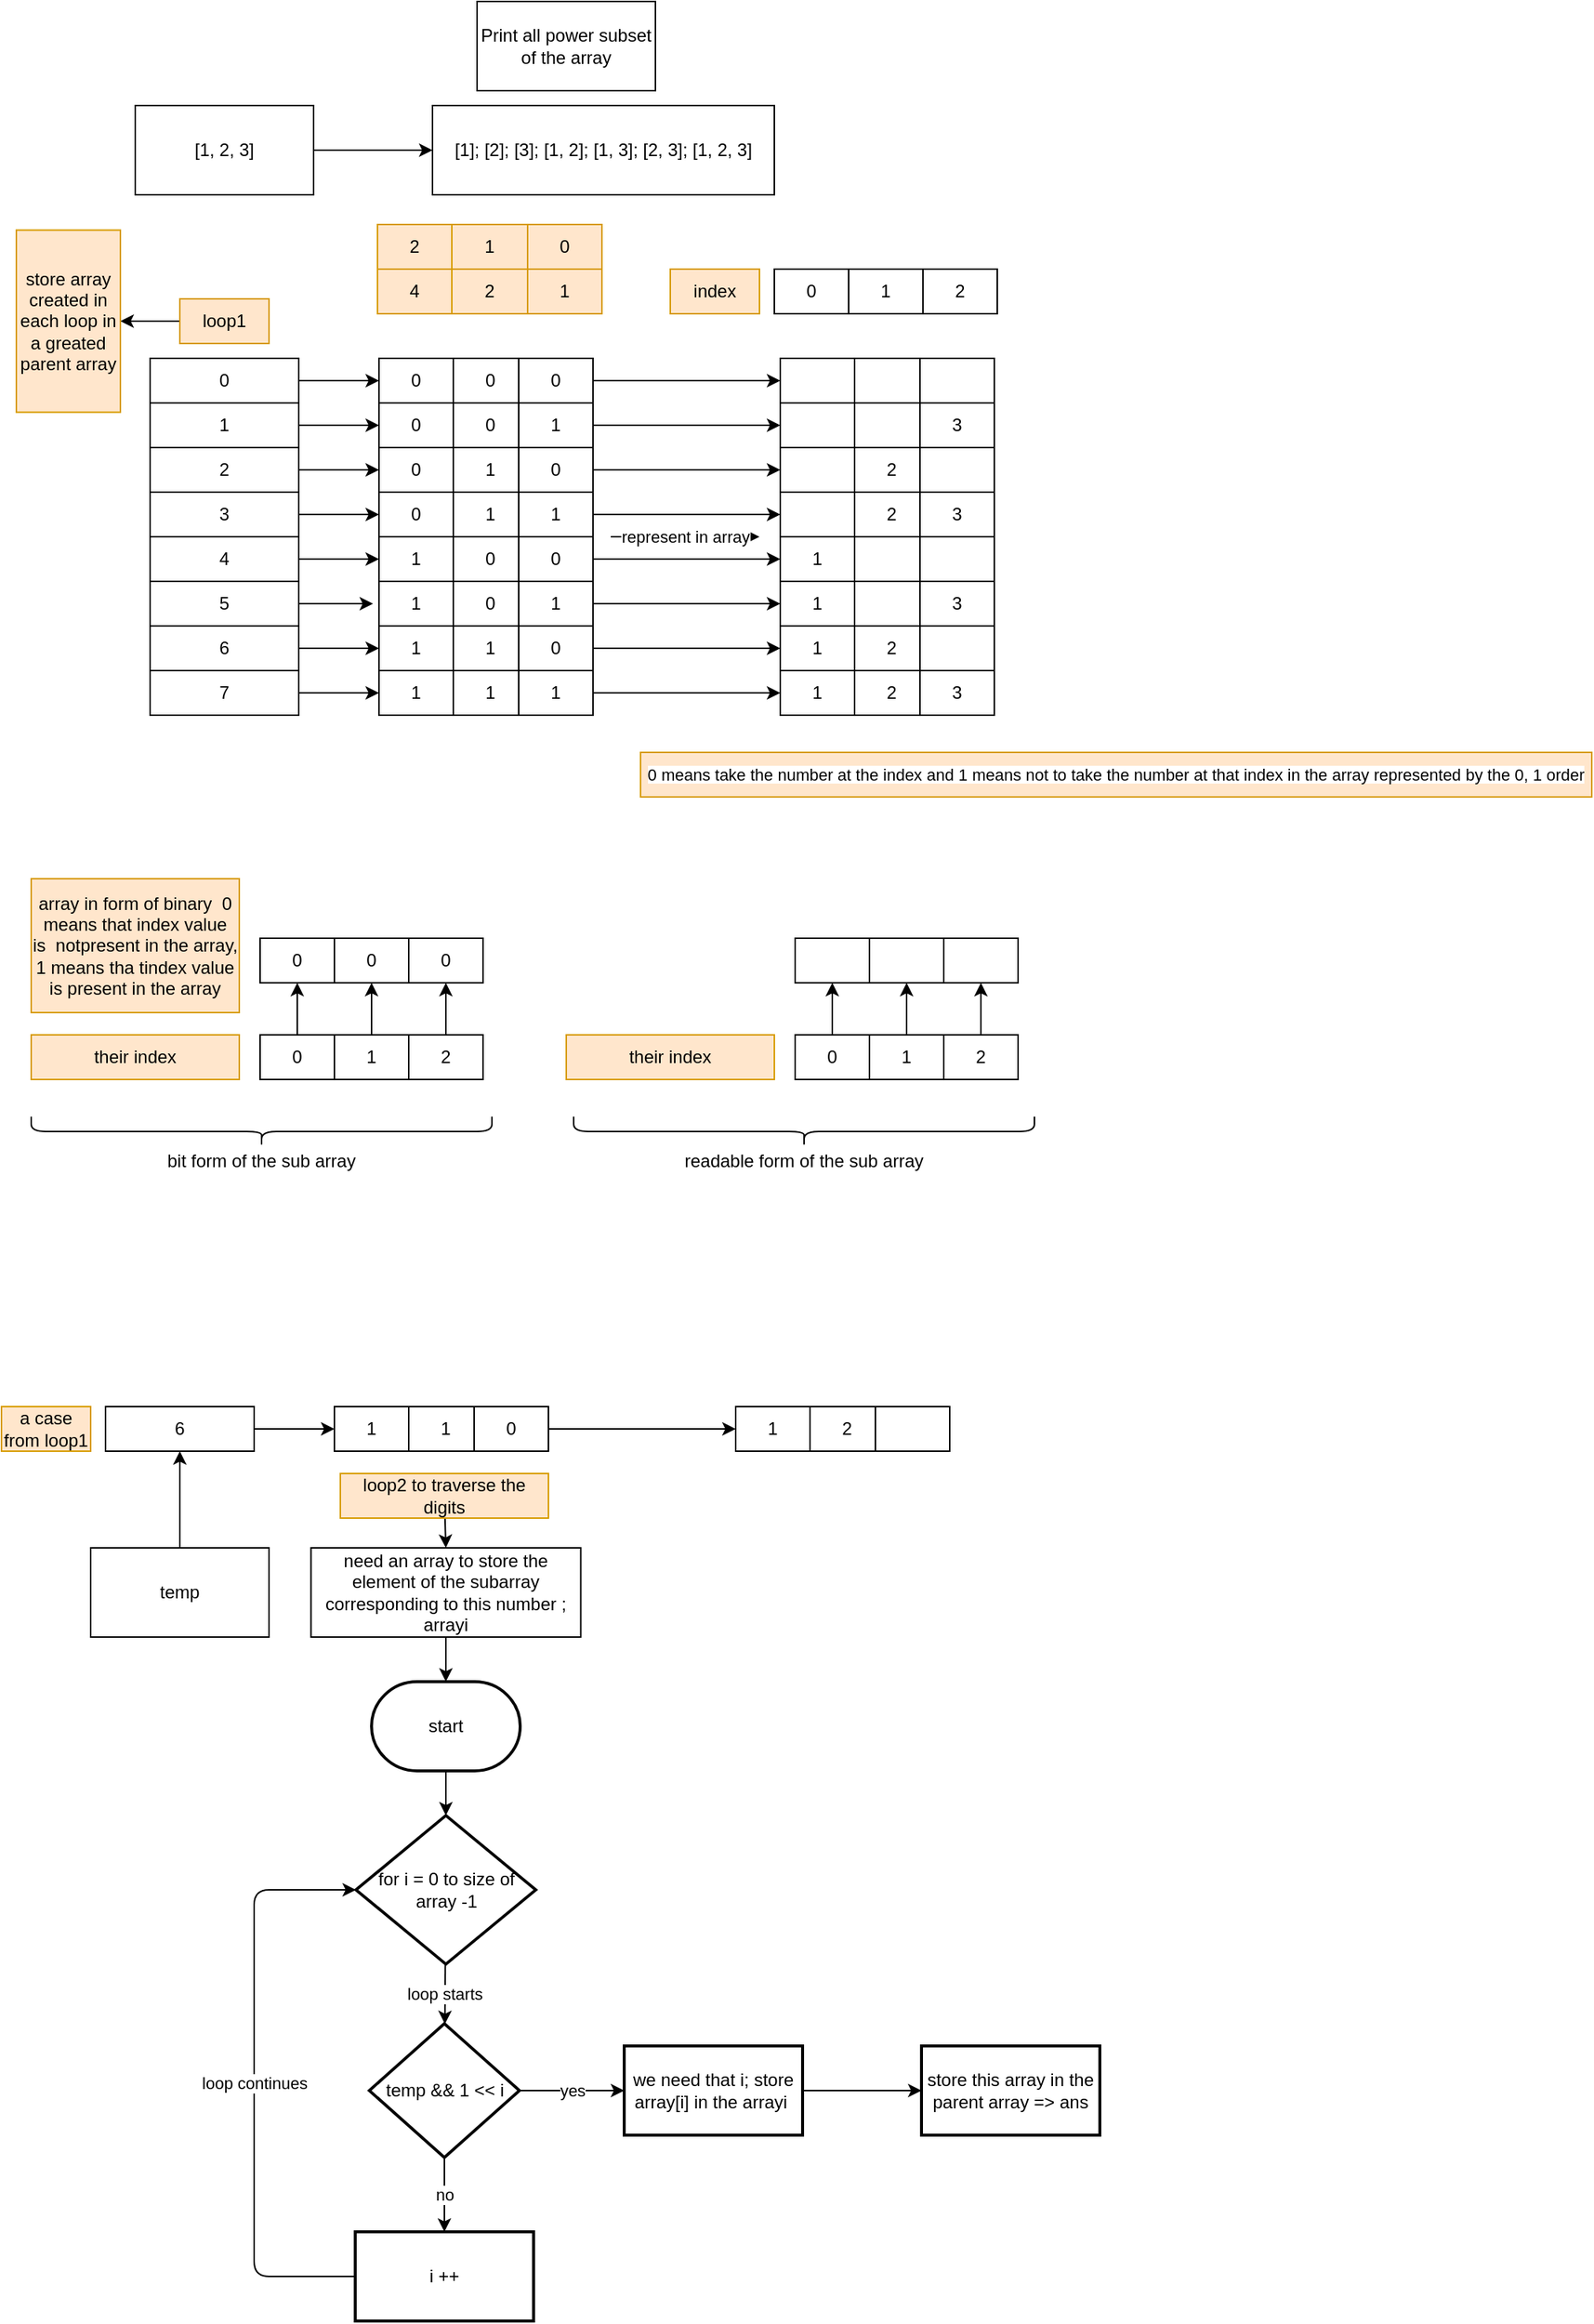 <mxfile>
    <diagram id="w7NoEJTA4_ncgGU-SH1v" name="Page-1">
        <mxGraphModel dx="637" dy="444" grid="1" gridSize="10" guides="1" tooltips="1" connect="1" arrows="1" fold="1" page="1" pageScale="1" pageWidth="827" pageHeight="1169" math="0" shadow="0">
            <root>
                <mxCell id="0"/>
                <mxCell id="1" parent="0"/>
                <mxCell id="2" value="Print all power subset of the array" style="whiteSpace=wrap;html=1;" vertex="1" parent="1">
                    <mxGeometry x="330" y="50" width="120" height="60" as="geometry"/>
                </mxCell>
                <mxCell id="5" value="" style="edgeStyle=none;html=1;" edge="1" parent="1" source="3" target="4">
                    <mxGeometry relative="1" as="geometry"/>
                </mxCell>
                <mxCell id="3" value="[1, 2, 3]" style="whiteSpace=wrap;html=1;" vertex="1" parent="1">
                    <mxGeometry x="100" y="120" width="120" height="60" as="geometry"/>
                </mxCell>
                <mxCell id="4" value="[1]; [2]; [3]; [1, 2]; [1, 3]; [2, 3]; [1, 2, 3]" style="whiteSpace=wrap;html=1;" vertex="1" parent="1">
                    <mxGeometry x="300" y="120" width="230" height="60" as="geometry"/>
                </mxCell>
                <mxCell id="158" style="edgeStyle=none;html=1;" edge="1" parent="1" source="7" target="18">
                    <mxGeometry relative="1" as="geometry"/>
                </mxCell>
                <mxCell id="7" value="0" style="whiteSpace=wrap;html=1;" vertex="1" parent="1">
                    <mxGeometry x="110" y="290" width="100" height="30" as="geometry"/>
                </mxCell>
                <mxCell id="159" style="edgeStyle=none;html=1;" edge="1" parent="1" source="8" target="19">
                    <mxGeometry relative="1" as="geometry"/>
                </mxCell>
                <mxCell id="8" value="1" style="whiteSpace=wrap;html=1;" vertex="1" parent="1">
                    <mxGeometry x="110" y="320" width="100" height="30" as="geometry"/>
                </mxCell>
                <mxCell id="160" style="edgeStyle=none;html=1;" edge="1" parent="1" source="9" target="20">
                    <mxGeometry relative="1" as="geometry"/>
                </mxCell>
                <mxCell id="9" value="2" style="whiteSpace=wrap;html=1;" vertex="1" parent="1">
                    <mxGeometry x="110" y="350" width="100" height="30" as="geometry"/>
                </mxCell>
                <mxCell id="161" style="edgeStyle=none;html=1;entryX=0;entryY=0.5;entryDx=0;entryDy=0;" edge="1" parent="1" source="10" target="21">
                    <mxGeometry relative="1" as="geometry"/>
                </mxCell>
                <mxCell id="10" value="3" style="whiteSpace=wrap;html=1;" vertex="1" parent="1">
                    <mxGeometry x="110" y="380" width="100" height="30" as="geometry"/>
                </mxCell>
                <mxCell id="162" style="edgeStyle=none;html=1;entryX=0;entryY=0.5;entryDx=0;entryDy=0;" edge="1" parent="1" source="11" target="22">
                    <mxGeometry relative="1" as="geometry">
                        <mxPoint x="260" y="430.0" as="targetPoint"/>
                    </mxGeometry>
                </mxCell>
                <mxCell id="11" value="4" style="whiteSpace=wrap;html=1;" vertex="1" parent="1">
                    <mxGeometry x="110" y="410" width="100" height="30" as="geometry"/>
                </mxCell>
                <mxCell id="163" style="edgeStyle=none;html=1;" edge="1" parent="1" source="12">
                    <mxGeometry relative="1" as="geometry">
                        <mxPoint x="260" y="455.0" as="targetPoint"/>
                    </mxGeometry>
                </mxCell>
                <mxCell id="12" value="5" style="whiteSpace=wrap;html=1;" vertex="1" parent="1">
                    <mxGeometry x="110" y="440" width="100" height="30" as="geometry"/>
                </mxCell>
                <mxCell id="164" style="edgeStyle=none;html=1;entryX=0;entryY=0.5;entryDx=0;entryDy=0;" edge="1" parent="1" source="13" target="24">
                    <mxGeometry relative="1" as="geometry"/>
                </mxCell>
                <mxCell id="13" value="6" style="whiteSpace=wrap;html=1;" vertex="1" parent="1">
                    <mxGeometry x="110" y="470" width="100" height="30" as="geometry"/>
                </mxCell>
                <mxCell id="165" style="edgeStyle=none;html=1;entryX=0;entryY=0.5;entryDx=0;entryDy=0;" edge="1" parent="1" source="14" target="25">
                    <mxGeometry relative="1" as="geometry"/>
                </mxCell>
                <mxCell id="14" value="7" style="whiteSpace=wrap;html=1;" vertex="1" parent="1">
                    <mxGeometry x="110" y="500" width="100" height="30" as="geometry"/>
                </mxCell>
                <mxCell id="84" value="2" style="whiteSpace=wrap;html=1;fillColor=#ffe6cc;strokeColor=#d79b00;" vertex="1" parent="1">
                    <mxGeometry x="263" y="200" width="50" height="30" as="geometry"/>
                </mxCell>
                <mxCell id="85" value="1" style="whiteSpace=wrap;html=1;fillColor=#ffe6cc;strokeColor=#d79b00;" vertex="1" parent="1">
                    <mxGeometry x="313" y="200" width="51" height="30" as="geometry"/>
                </mxCell>
                <mxCell id="86" value="0" style="whiteSpace=wrap;html=1;fillColor=#ffe6cc;strokeColor=#d79b00;" vertex="1" parent="1">
                    <mxGeometry x="364" y="200" width="50" height="30" as="geometry"/>
                </mxCell>
                <mxCell id="87" value="4" style="whiteSpace=wrap;html=1;fillColor=#ffe6cc;strokeColor=#d79b00;" vertex="1" parent="1">
                    <mxGeometry x="263" y="230" width="50" height="30" as="geometry"/>
                </mxCell>
                <mxCell id="88" value="2" style="whiteSpace=wrap;html=1;fillColor=#ffe6cc;strokeColor=#d79b00;" vertex="1" parent="1">
                    <mxGeometry x="313" y="230" width="51" height="30" as="geometry"/>
                </mxCell>
                <mxCell id="89" value="1" style="whiteSpace=wrap;html=1;fillColor=#ffe6cc;strokeColor=#d79b00;" vertex="1" parent="1">
                    <mxGeometry x="364" y="230" width="50" height="30" as="geometry"/>
                </mxCell>
                <mxCell id="92" value="&lt;span style=&quot;color: rgb(0, 0, 0); font-size: 11px; text-wrap-mode: nowrap; background-color: rgb(255, 255, 255);&quot;&gt;0 means take the number at the index and 1 means not to take the number at that index in the array represented by the 0, 1 order&lt;/span&gt;" style="text;strokeColor=#d79b00;align=center;fillColor=#ffe6cc;html=1;verticalAlign=middle;whiteSpace=wrap;rounded=0;" vertex="1" parent="1">
                    <mxGeometry x="440" y="555" width="640" height="30" as="geometry"/>
                </mxCell>
                <mxCell id="94" value="" style="group" vertex="1" connectable="0" parent="1">
                    <mxGeometry x="250" y="270" width="170" height="280" as="geometry"/>
                </mxCell>
                <mxCell id="55" value="" style="group" vertex="1" connectable="0" parent="94">
                    <mxGeometry x="10" y="20" width="144" height="240" as="geometry"/>
                </mxCell>
                <mxCell id="26" value="" style="group" vertex="1" connectable="0" parent="55">
                    <mxGeometry x="4" width="50" height="240" as="geometry"/>
                </mxCell>
                <mxCell id="18" value="0" style="whiteSpace=wrap;html=1;" vertex="1" parent="26">
                    <mxGeometry width="50" height="30" as="geometry"/>
                </mxCell>
                <mxCell id="19" value="0" style="whiteSpace=wrap;html=1;" vertex="1" parent="26">
                    <mxGeometry y="30" width="50" height="30" as="geometry"/>
                </mxCell>
                <mxCell id="20" value="0" style="whiteSpace=wrap;html=1;" vertex="1" parent="26">
                    <mxGeometry y="60" width="50" height="30" as="geometry"/>
                </mxCell>
                <mxCell id="21" value="0" style="whiteSpace=wrap;html=1;" vertex="1" parent="26">
                    <mxGeometry y="90" width="50" height="30" as="geometry"/>
                </mxCell>
                <mxCell id="22" value="1" style="whiteSpace=wrap;html=1;" vertex="1" parent="26">
                    <mxGeometry y="120" width="50" height="30" as="geometry"/>
                </mxCell>
                <mxCell id="23" value="1" style="whiteSpace=wrap;html=1;" vertex="1" parent="26">
                    <mxGeometry y="150" width="50" height="30" as="geometry"/>
                </mxCell>
                <mxCell id="24" value="1" style="whiteSpace=wrap;html=1;" vertex="1" parent="26">
                    <mxGeometry y="180" width="50" height="30" as="geometry"/>
                </mxCell>
                <mxCell id="25" value="1" style="whiteSpace=wrap;html=1;" vertex="1" parent="26">
                    <mxGeometry y="210" width="50" height="30" as="geometry"/>
                </mxCell>
                <mxCell id="27" value="" style="group" vertex="1" connectable="0" parent="55">
                    <mxGeometry x="54" width="50" height="240" as="geometry"/>
                </mxCell>
                <mxCell id="28" value="0" style="whiteSpace=wrap;html=1;" vertex="1" parent="27">
                    <mxGeometry width="50" height="30" as="geometry"/>
                </mxCell>
                <mxCell id="29" value="0" style="whiteSpace=wrap;html=1;" vertex="1" parent="27">
                    <mxGeometry y="30" width="50" height="30" as="geometry"/>
                </mxCell>
                <mxCell id="30" value="1" style="whiteSpace=wrap;html=1;" vertex="1" parent="27">
                    <mxGeometry y="60" width="50" height="30" as="geometry"/>
                </mxCell>
                <mxCell id="31" value="1" style="whiteSpace=wrap;html=1;" vertex="1" parent="27">
                    <mxGeometry y="90" width="50" height="30" as="geometry"/>
                </mxCell>
                <mxCell id="32" value="0" style="whiteSpace=wrap;html=1;" vertex="1" parent="27">
                    <mxGeometry y="120" width="50" height="30" as="geometry"/>
                </mxCell>
                <mxCell id="33" value="0" style="whiteSpace=wrap;html=1;" vertex="1" parent="27">
                    <mxGeometry y="150" width="50" height="30" as="geometry"/>
                </mxCell>
                <mxCell id="34" value="1" style="whiteSpace=wrap;html=1;" vertex="1" parent="27">
                    <mxGeometry y="180" width="50" height="30" as="geometry"/>
                </mxCell>
                <mxCell id="35" value="1" style="whiteSpace=wrap;html=1;" vertex="1" parent="27">
                    <mxGeometry y="210" width="50" height="30" as="geometry"/>
                </mxCell>
                <mxCell id="36" value="" style="group" vertex="1" connectable="0" parent="55">
                    <mxGeometry x="98" width="50" height="240" as="geometry"/>
                </mxCell>
                <mxCell id="37" value="0" style="whiteSpace=wrap;html=1;" vertex="1" parent="36">
                    <mxGeometry width="50" height="30" as="geometry"/>
                </mxCell>
                <mxCell id="38" value="1" style="whiteSpace=wrap;html=1;" vertex="1" parent="36">
                    <mxGeometry y="30" width="50" height="30" as="geometry"/>
                </mxCell>
                <mxCell id="39" value="0" style="whiteSpace=wrap;html=1;" vertex="1" parent="36">
                    <mxGeometry y="60" width="50" height="30" as="geometry"/>
                </mxCell>
                <mxCell id="40" value="1" style="whiteSpace=wrap;html=1;" vertex="1" parent="36">
                    <mxGeometry y="90" width="50" height="30" as="geometry"/>
                </mxCell>
                <mxCell id="41" value="0" style="whiteSpace=wrap;html=1;" vertex="1" parent="36">
                    <mxGeometry y="120" width="50" height="30" as="geometry"/>
                </mxCell>
                <mxCell id="42" value="1" style="whiteSpace=wrap;html=1;" vertex="1" parent="36">
                    <mxGeometry y="150" width="50" height="30" as="geometry"/>
                </mxCell>
                <mxCell id="43" value="0" style="whiteSpace=wrap;html=1;" vertex="1" parent="36">
                    <mxGeometry y="180" width="50" height="30" as="geometry"/>
                </mxCell>
                <mxCell id="44" value="1" style="whiteSpace=wrap;html=1;" vertex="1" parent="36">
                    <mxGeometry y="210" width="50" height="30" as="geometry"/>
                </mxCell>
                <mxCell id="96" value="" style="group" vertex="1" connectable="0" parent="1">
                    <mxGeometry x="520" y="270" width="170" height="280" as="geometry"/>
                </mxCell>
                <mxCell id="98" value="" style="group" vertex="1" connectable="0" parent="96">
                    <mxGeometry x="10" y="20" width="144" height="240" as="geometry"/>
                </mxCell>
                <mxCell id="99" value="" style="group" vertex="1" connectable="0" parent="98">
                    <mxGeometry x="4" width="50" height="240" as="geometry"/>
                </mxCell>
                <mxCell id="100" value="" style="whiteSpace=wrap;html=1;" vertex="1" parent="99">
                    <mxGeometry width="50" height="30" as="geometry"/>
                </mxCell>
                <mxCell id="101" value="" style="whiteSpace=wrap;html=1;" vertex="1" parent="99">
                    <mxGeometry y="30" width="50" height="30" as="geometry"/>
                </mxCell>
                <mxCell id="102" value="" style="whiteSpace=wrap;html=1;" vertex="1" parent="99">
                    <mxGeometry y="60" width="50" height="30" as="geometry"/>
                </mxCell>
                <mxCell id="103" value="" style="whiteSpace=wrap;html=1;" vertex="1" parent="99">
                    <mxGeometry y="90" width="50" height="30" as="geometry"/>
                </mxCell>
                <mxCell id="104" value="1" style="whiteSpace=wrap;html=1;" vertex="1" parent="99">
                    <mxGeometry y="120" width="50" height="30" as="geometry"/>
                </mxCell>
                <mxCell id="105" value="1" style="whiteSpace=wrap;html=1;" vertex="1" parent="99">
                    <mxGeometry y="150" width="50" height="30" as="geometry"/>
                </mxCell>
                <mxCell id="106" value="1" style="whiteSpace=wrap;html=1;" vertex="1" parent="99">
                    <mxGeometry y="180" width="50" height="30" as="geometry"/>
                </mxCell>
                <mxCell id="107" value="1" style="whiteSpace=wrap;html=1;" vertex="1" parent="99">
                    <mxGeometry y="210" width="50" height="30" as="geometry"/>
                </mxCell>
                <mxCell id="108" value="" style="group" vertex="1" connectable="0" parent="98">
                    <mxGeometry x="54" width="50" height="240" as="geometry"/>
                </mxCell>
                <mxCell id="109" value="" style="whiteSpace=wrap;html=1;" vertex="1" parent="108">
                    <mxGeometry width="50" height="30" as="geometry"/>
                </mxCell>
                <mxCell id="110" value="" style="whiteSpace=wrap;html=1;" vertex="1" parent="108">
                    <mxGeometry y="30" width="50" height="30" as="geometry"/>
                </mxCell>
                <mxCell id="111" value="2" style="whiteSpace=wrap;html=1;" vertex="1" parent="108">
                    <mxGeometry y="60" width="50" height="30" as="geometry"/>
                </mxCell>
                <mxCell id="112" value="2" style="whiteSpace=wrap;html=1;" vertex="1" parent="108">
                    <mxGeometry y="90" width="50" height="30" as="geometry"/>
                </mxCell>
                <mxCell id="113" value="" style="whiteSpace=wrap;html=1;" vertex="1" parent="108">
                    <mxGeometry y="120" width="50" height="30" as="geometry"/>
                </mxCell>
                <mxCell id="114" value="" style="whiteSpace=wrap;html=1;" vertex="1" parent="108">
                    <mxGeometry y="150" width="50" height="30" as="geometry"/>
                </mxCell>
                <mxCell id="115" value="2" style="whiteSpace=wrap;html=1;" vertex="1" parent="108">
                    <mxGeometry y="180" width="50" height="30" as="geometry"/>
                </mxCell>
                <mxCell id="116" value="2" style="whiteSpace=wrap;html=1;" vertex="1" parent="108">
                    <mxGeometry y="210" width="50" height="30" as="geometry"/>
                </mxCell>
                <mxCell id="117" value="" style="group" vertex="1" connectable="0" parent="98">
                    <mxGeometry x="98" width="50" height="240" as="geometry"/>
                </mxCell>
                <mxCell id="118" value="" style="whiteSpace=wrap;html=1;" vertex="1" parent="117">
                    <mxGeometry width="50" height="30" as="geometry"/>
                </mxCell>
                <mxCell id="119" value="3" style="whiteSpace=wrap;html=1;" vertex="1" parent="117">
                    <mxGeometry y="30" width="50" height="30" as="geometry"/>
                </mxCell>
                <mxCell id="120" value="" style="whiteSpace=wrap;html=1;" vertex="1" parent="117">
                    <mxGeometry y="60" width="50" height="30" as="geometry"/>
                </mxCell>
                <mxCell id="121" value="3" style="whiteSpace=wrap;html=1;" vertex="1" parent="117">
                    <mxGeometry y="90" width="50" height="30" as="geometry"/>
                </mxCell>
                <mxCell id="122" value="" style="whiteSpace=wrap;html=1;" vertex="1" parent="117">
                    <mxGeometry y="120" width="50" height="30" as="geometry"/>
                </mxCell>
                <mxCell id="123" value="3" style="whiteSpace=wrap;html=1;" vertex="1" parent="117">
                    <mxGeometry y="150" width="50" height="30" as="geometry"/>
                </mxCell>
                <mxCell id="124" value="" style="whiteSpace=wrap;html=1;" vertex="1" parent="117">
                    <mxGeometry y="180" width="50" height="30" as="geometry"/>
                </mxCell>
                <mxCell id="125" value="3" style="whiteSpace=wrap;html=1;" vertex="1" parent="117">
                    <mxGeometry y="210" width="50" height="30" as="geometry"/>
                </mxCell>
                <mxCell id="127" value="represent in array" style="edgeStyle=none;html=1;entryX=0;entryY=0.5;entryDx=0;entryDy=0;" edge="1" parent="1">
                    <mxGeometry relative="1" as="geometry">
                        <mxPoint x="420" y="410.0" as="sourcePoint"/>
                        <mxPoint x="520" y="410.0" as="targetPoint"/>
                    </mxGeometry>
                </mxCell>
                <mxCell id="132" value="" style="edgeStyle=none;html=1;" edge="1" parent="1" source="131" target="128">
                    <mxGeometry relative="1" as="geometry"/>
                </mxCell>
                <mxCell id="128" value="0" style="whiteSpace=wrap;html=1;" vertex="1" parent="1">
                    <mxGeometry x="184" y="680" width="50" height="30" as="geometry"/>
                </mxCell>
                <mxCell id="139" style="edgeStyle=none;html=1;" edge="1" parent="1" source="137" target="129">
                    <mxGeometry relative="1" as="geometry"/>
                </mxCell>
                <mxCell id="129" value="0" style="whiteSpace=wrap;html=1;" vertex="1" parent="1">
                    <mxGeometry x="234" y="680" width="50" height="30" as="geometry"/>
                </mxCell>
                <mxCell id="140" style="edgeStyle=none;html=1;" edge="1" parent="1" source="138" target="130">
                    <mxGeometry relative="1" as="geometry"/>
                </mxCell>
                <mxCell id="130" value="0" style="whiteSpace=wrap;html=1;" vertex="1" parent="1">
                    <mxGeometry x="284" y="680" width="50" height="30" as="geometry"/>
                </mxCell>
                <mxCell id="131" value="0" style="whiteSpace=wrap;html=1;" vertex="1" parent="1">
                    <mxGeometry x="184" y="745" width="50" height="30" as="geometry"/>
                </mxCell>
                <mxCell id="133" value="array in form of binary&amp;nbsp; 0 means that index value is&amp;nbsp; notpresent in the array, 1 means tha tindex value is present in the array" style="text;strokeColor=#d79b00;align=center;fillColor=#ffe6cc;html=1;verticalAlign=middle;whiteSpace=wrap;rounded=0;" vertex="1" parent="1">
                    <mxGeometry x="30" y="640" width="140" height="90" as="geometry"/>
                </mxCell>
                <mxCell id="134" value="their index" style="text;strokeColor=#d79b00;align=center;fillColor=#ffe6cc;html=1;verticalAlign=middle;whiteSpace=wrap;rounded=0;" vertex="1" parent="1">
                    <mxGeometry x="30" y="745" width="140" height="30" as="geometry"/>
                </mxCell>
                <mxCell id="137" value="1" style="whiteSpace=wrap;html=1;" vertex="1" parent="1">
                    <mxGeometry x="234" y="745" width="50" height="30" as="geometry"/>
                </mxCell>
                <mxCell id="138" value="2" style="whiteSpace=wrap;html=1;" vertex="1" parent="1">
                    <mxGeometry x="284" y="745" width="50" height="30" as="geometry"/>
                </mxCell>
                <mxCell id="141" value="" style="edgeStyle=none;html=1;" edge="1" source="147" target="142" parent="1">
                    <mxGeometry relative="1" as="geometry"/>
                </mxCell>
                <mxCell id="142" value="" style="whiteSpace=wrap;html=1;" vertex="1" parent="1">
                    <mxGeometry x="544" y="680" width="50" height="30" as="geometry"/>
                </mxCell>
                <mxCell id="143" style="edgeStyle=none;html=1;" edge="1" source="150" target="144" parent="1">
                    <mxGeometry relative="1" as="geometry"/>
                </mxCell>
                <mxCell id="144" value="" style="whiteSpace=wrap;html=1;" vertex="1" parent="1">
                    <mxGeometry x="594" y="680" width="50" height="30" as="geometry"/>
                </mxCell>
                <mxCell id="145" style="edgeStyle=none;html=1;" edge="1" source="151" target="146" parent="1">
                    <mxGeometry relative="1" as="geometry"/>
                </mxCell>
                <mxCell id="146" value="" style="whiteSpace=wrap;html=1;" vertex="1" parent="1">
                    <mxGeometry x="644" y="680" width="50" height="30" as="geometry"/>
                </mxCell>
                <mxCell id="147" value="0" style="whiteSpace=wrap;html=1;" vertex="1" parent="1">
                    <mxGeometry x="544" y="745" width="50" height="30" as="geometry"/>
                </mxCell>
                <mxCell id="149" value="their index" style="text;strokeColor=#d79b00;align=center;fillColor=#ffe6cc;html=1;verticalAlign=middle;whiteSpace=wrap;rounded=0;" vertex="1" parent="1">
                    <mxGeometry x="390" y="745" width="140" height="30" as="geometry"/>
                </mxCell>
                <mxCell id="150" value="1" style="whiteSpace=wrap;html=1;" vertex="1" parent="1">
                    <mxGeometry x="594" y="745" width="50" height="30" as="geometry"/>
                </mxCell>
                <mxCell id="151" value="2" style="whiteSpace=wrap;html=1;" vertex="1" parent="1">
                    <mxGeometry x="644" y="745" width="50" height="30" as="geometry"/>
                </mxCell>
                <mxCell id="152" value="bit form of the sub array" style="shape=curlyBracket;whiteSpace=wrap;html=1;rounded=1;flipH=1;labelPosition=right;verticalLabelPosition=middle;align=center;verticalAlign=middle;rotation=90;horizontal=0;" vertex="1" parent="1">
                    <mxGeometry x="175" y="655" width="20" height="310" as="geometry"/>
                </mxCell>
                <mxCell id="153" value="readable form of the sub array" style="shape=curlyBracket;whiteSpace=wrap;html=1;rounded=1;flipH=1;labelPosition=right;verticalLabelPosition=middle;align=center;verticalAlign=middle;rotation=90;horizontal=0;" vertex="1" parent="1">
                    <mxGeometry x="540" y="655" width="20" height="310" as="geometry"/>
                </mxCell>
                <mxCell id="154" value="0" style="whiteSpace=wrap;html=1;" vertex="1" parent="1">
                    <mxGeometry x="530" y="230" width="50" height="30" as="geometry"/>
                </mxCell>
                <mxCell id="155" value="1" style="whiteSpace=wrap;html=1;" vertex="1" parent="1">
                    <mxGeometry x="580" y="230" width="50" height="30" as="geometry"/>
                </mxCell>
                <mxCell id="156" value="2" style="whiteSpace=wrap;html=1;" vertex="1" parent="1">
                    <mxGeometry x="630" y="230" width="50" height="30" as="geometry"/>
                </mxCell>
                <mxCell id="157" value="index" style="text;strokeColor=#d79b00;align=center;fillColor=#ffe6cc;html=1;verticalAlign=middle;whiteSpace=wrap;rounded=0;" vertex="1" parent="1">
                    <mxGeometry x="460" y="230" width="60" height="30" as="geometry"/>
                </mxCell>
                <mxCell id="166" style="edgeStyle=none;html=1;" edge="1" parent="1" source="37" target="100">
                    <mxGeometry relative="1" as="geometry"/>
                </mxCell>
                <mxCell id="167" style="edgeStyle=none;html=1;" edge="1" parent="1" source="38" target="101">
                    <mxGeometry relative="1" as="geometry"/>
                </mxCell>
                <mxCell id="168" style="edgeStyle=none;html=1;entryX=0;entryY=0.5;entryDx=0;entryDy=0;" edge="1" parent="1" source="39" target="102">
                    <mxGeometry relative="1" as="geometry"/>
                </mxCell>
                <mxCell id="169" style="edgeStyle=none;html=1;" edge="1" parent="1" source="40" target="103">
                    <mxGeometry relative="1" as="geometry"/>
                </mxCell>
                <mxCell id="170" style="edgeStyle=none;html=1;entryX=0;entryY=0.5;entryDx=0;entryDy=0;" edge="1" parent="1" source="41" target="104">
                    <mxGeometry relative="1" as="geometry"/>
                </mxCell>
                <mxCell id="171" style="edgeStyle=none;html=1;" edge="1" parent="1" source="42" target="105">
                    <mxGeometry relative="1" as="geometry"/>
                </mxCell>
                <mxCell id="172" style="edgeStyle=none;html=1;" edge="1" parent="1" source="43" target="106">
                    <mxGeometry relative="1" as="geometry"/>
                </mxCell>
                <mxCell id="173" style="edgeStyle=none;html=1;" edge="1" parent="1" source="44" target="107">
                    <mxGeometry relative="1" as="geometry"/>
                </mxCell>
                <mxCell id="176" style="edgeStyle=none;html=1;entryX=0;entryY=0.5;entryDx=0;entryDy=0;" edge="1" source="177" target="179" parent="1">
                    <mxGeometry relative="1" as="geometry"/>
                </mxCell>
                <mxCell id="191" value="" style="edgeStyle=none;html=1;" edge="1" parent="1" source="190" target="177">
                    <mxGeometry relative="1" as="geometry"/>
                </mxCell>
                <mxCell id="177" value="6" style="whiteSpace=wrap;html=1;" vertex="1" parent="1">
                    <mxGeometry x="80" y="995" width="100" height="30" as="geometry"/>
                </mxCell>
                <mxCell id="179" value="1" style="whiteSpace=wrap;html=1;" vertex="1" parent="1">
                    <mxGeometry x="234" y="995" width="50" height="30" as="geometry"/>
                </mxCell>
                <mxCell id="180" value="1" style="whiteSpace=wrap;html=1;" vertex="1" parent="1">
                    <mxGeometry x="284" y="995" width="50" height="30" as="geometry"/>
                </mxCell>
                <mxCell id="181" value="0" style="whiteSpace=wrap;html=1;" vertex="1" parent="1">
                    <mxGeometry x="328" y="995" width="50" height="30" as="geometry"/>
                </mxCell>
                <mxCell id="182" value="1" style="whiteSpace=wrap;html=1;" vertex="1" parent="1">
                    <mxGeometry x="504" y="995" width="50" height="30" as="geometry"/>
                </mxCell>
                <mxCell id="183" value="2" style="whiteSpace=wrap;html=1;" vertex="1" parent="1">
                    <mxGeometry x="554" y="995" width="50" height="30" as="geometry"/>
                </mxCell>
                <mxCell id="184" value="" style="whiteSpace=wrap;html=1;" vertex="1" parent="1">
                    <mxGeometry x="598" y="995" width="50" height="30" as="geometry"/>
                </mxCell>
                <mxCell id="186" style="edgeStyle=none;html=1;" edge="1" source="181" target="182" parent="1">
                    <mxGeometry relative="1" as="geometry"/>
                </mxCell>
                <mxCell id="213" value="" style="edgeStyle=none;html=1;" edge="1" parent="1" source="188" target="212">
                    <mxGeometry relative="1" as="geometry"/>
                </mxCell>
                <mxCell id="188" value="loop1" style="text;strokeColor=#d79b00;align=center;fillColor=#ffe6cc;html=1;verticalAlign=middle;whiteSpace=wrap;rounded=0;" vertex="1" parent="1">
                    <mxGeometry x="130" y="250" width="60" height="30" as="geometry"/>
                </mxCell>
                <mxCell id="189" value="a case from loop1" style="text;strokeColor=#d79b00;align=center;fillColor=#ffe6cc;html=1;verticalAlign=middle;whiteSpace=wrap;rounded=0;" vertex="1" parent="1">
                    <mxGeometry x="10" y="995" width="60" height="30" as="geometry"/>
                </mxCell>
                <mxCell id="190" value="temp" style="whiteSpace=wrap;html=1;" vertex="1" parent="1">
                    <mxGeometry x="70" y="1090" width="120" height="60" as="geometry"/>
                </mxCell>
                <mxCell id="198" value="" style="edgeStyle=none;html=1;entryX=0.5;entryY=0;entryDx=0;entryDy=0;" edge="1" parent="1" source="192" target="210">
                    <mxGeometry relative="1" as="geometry">
                        <mxPoint x="310" y="1110" as="targetPoint"/>
                    </mxGeometry>
                </mxCell>
                <mxCell id="192" value="loop2 to traverse the digits" style="text;strokeColor=#d79b00;align=center;fillColor=#ffe6cc;html=1;verticalAlign=middle;whiteSpace=wrap;rounded=0;" vertex="1" parent="1">
                    <mxGeometry x="238" y="1040" width="140" height="30" as="geometry"/>
                </mxCell>
                <mxCell id="200" value="" style="edgeStyle=none;html=1;" edge="1" parent="1" source="197" target="199">
                    <mxGeometry relative="1" as="geometry"/>
                </mxCell>
                <mxCell id="197" value="start" style="strokeWidth=2;html=1;shape=mxgraph.flowchart.terminator;whiteSpace=wrap;" vertex="1" parent="1">
                    <mxGeometry x="259" y="1180" width="100" height="60" as="geometry"/>
                </mxCell>
                <mxCell id="202" value="loop starts" style="edgeStyle=none;html=1;" edge="1" parent="1" source="199" target="201">
                    <mxGeometry relative="1" as="geometry"/>
                </mxCell>
                <mxCell id="199" value="for i = 0 to size of array -1" style="rhombus;whiteSpace=wrap;html=1;strokeWidth=2;" vertex="1" parent="1">
                    <mxGeometry x="248.5" y="1270" width="121" height="100" as="geometry"/>
                </mxCell>
                <mxCell id="204" value="yes" style="edgeStyle=none;html=1;" edge="1" parent="1" source="201" target="203">
                    <mxGeometry relative="1" as="geometry"/>
                </mxCell>
                <mxCell id="208" value="no" style="edgeStyle=none;html=1;" edge="1" parent="1" source="201" target="207">
                    <mxGeometry relative="1" as="geometry"/>
                </mxCell>
                <mxCell id="201" value="temp &amp;amp;&amp;amp; 1 &amp;lt;&amp;lt; i" style="rhombus;whiteSpace=wrap;html=1;strokeWidth=2;" vertex="1" parent="1">
                    <mxGeometry x="257.5" y="1410" width="101" height="90" as="geometry"/>
                </mxCell>
                <mxCell id="215" value="" style="edgeStyle=none;html=1;" edge="1" parent="1" source="203" target="214">
                    <mxGeometry relative="1" as="geometry"/>
                </mxCell>
                <mxCell id="203" value="we need that i; store array[i] in the arrayi&amp;nbsp;" style="whiteSpace=wrap;html=1;strokeWidth=2;" vertex="1" parent="1">
                    <mxGeometry x="429" y="1425" width="120" height="60" as="geometry"/>
                </mxCell>
                <mxCell id="209" value="loop continues" style="edgeStyle=none;html=1;entryX=0;entryY=0.5;entryDx=0;entryDy=0;" edge="1" parent="1" source="207" target="199">
                    <mxGeometry relative="1" as="geometry">
                        <mxPoint x="240" y="1350.0" as="targetPoint"/>
                        <Array as="points">
                            <mxPoint x="180" y="1580"/>
                            <mxPoint x="180" y="1320"/>
                        </Array>
                    </mxGeometry>
                </mxCell>
                <mxCell id="207" value="i ++" style="whiteSpace=wrap;html=1;strokeWidth=2;" vertex="1" parent="1">
                    <mxGeometry x="248" y="1550" width="120" height="60" as="geometry"/>
                </mxCell>
                <mxCell id="211" value="" style="edgeStyle=none;html=1;" edge="1" parent="1" source="210" target="197">
                    <mxGeometry relative="1" as="geometry"/>
                </mxCell>
                <mxCell id="210" value="need an array to store the element of the subarray corresponding to this number ; arrayi" style="whiteSpace=wrap;html=1;" vertex="1" parent="1">
                    <mxGeometry x="218.25" y="1090" width="181.5" height="60" as="geometry"/>
                </mxCell>
                <mxCell id="212" value="store array created in each loop in a greated parent array" style="whiteSpace=wrap;html=1;fillColor=#ffe6cc;strokeColor=#d79b00;gradientColor=none;rounded=0;" vertex="1" parent="1">
                    <mxGeometry x="20" y="203.75" width="70" height="122.5" as="geometry"/>
                </mxCell>
                <mxCell id="214" value="store this array in the parent array =&amp;gt; ans" style="whiteSpace=wrap;html=1;strokeWidth=2;" vertex="1" parent="1">
                    <mxGeometry x="629" y="1425" width="120" height="60" as="geometry"/>
                </mxCell>
            </root>
        </mxGraphModel>
    </diagram>
</mxfile>